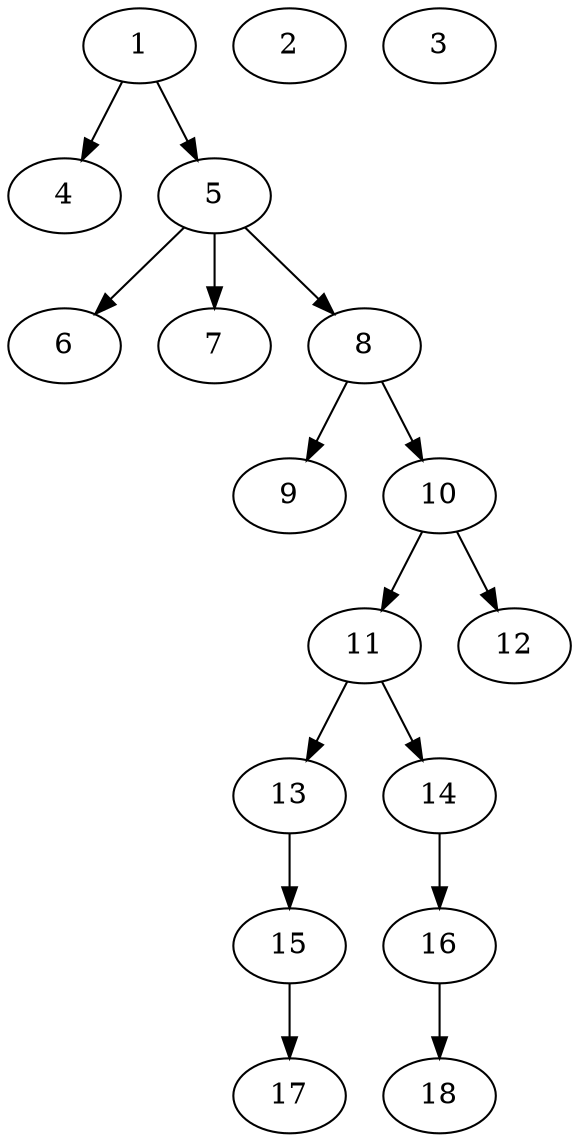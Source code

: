 // DAG (tier=1-easy, mode=compute, n=18, ccr=0.267, fat=0.411, density=0.267, regular=0.695, jump=0.046, mindata=262144, maxdata=2097152)
// DAG automatically generated by daggen at Sun Aug 24 16:33:32 2025
// /home/ermia/Project/Environments/daggen/bin/daggen --dot --ccr 0.267 --fat 0.411 --regular 0.695 --density 0.267 --jump 0.046 --mindata 262144 --maxdata 2097152 -n 18 
digraph G {
  1 [size="336930186788889", alpha="0.16", expect_size="168465093394444"]
  1 -> 4 [size ="18924733202432"]
  1 -> 5 [size ="18924733202432"]
  2 [size="27837080107155112", alpha="0.03", expect_size="13918540053577556"]
  3 [size="18974963343359128", alpha="0.10", expect_size="9487481671679564"]
  4 [size="408167721178572", alpha="0.09", expect_size="204083860589286"]
  5 [size="516672523496548", alpha="0.19", expect_size="258336261748274"]
  5 -> 6 [size ="15107581018112"]
  5 -> 7 [size ="15107581018112"]
  5 -> 8 [size ="15107581018112"]
  6 [size="2600925472036487168", alpha="0.06", expect_size="1300462736018243584"]
  7 [size="1713336495168820", alpha="0.11", expect_size="856668247584410"]
  8 [size="315643796206631", alpha="0.15", expect_size="157821898103315"]
  8 -> 9 [size ="1027604480000"]
  8 -> 10 [size ="1027604480000"]
  9 [size="209499914764288000", alpha="0.16", expect_size="104749957382144000"]
  10 [size="1262067153662926", alpha="0.04", expect_size="631033576831463"]
  10 -> 11 [size ="21798166986752"]
  10 -> 12 [size ="21798166986752"]
  11 [size="3770775127457792000", alpha="0.02", expect_size="1885387563728896000"]
  11 -> 13 [size ="19381039923200"]
  11 -> 14 [size ="19381039923200"]
  12 [size="133291906212104", alpha="0.16", expect_size="66645953106052"]
  13 [size="37000610398952", alpha="0.12", expect_size="18500305199476"]
  13 -> 15 [size ="620622774272"]
  14 [size="1594386930318035", alpha="0.19", expect_size="797193465159017"]
  14 -> 16 [size ="29743395110912"]
  15 [size="836109873446912000", alpha="0.08", expect_size="418054936723456000"]
  15 -> 17 [size ="7100117811200"]
  16 [size="773107450783869", alpha="0.16", expect_size="386553725391934"]
  16 -> 18 [size ="15561236938752"]
  17 [size="6451809067852627968", alpha="0.13", expect_size="3225904533926313984"]
  18 [size="23072640314269408", alpha="0.06", expect_size="11536320157134704"]
}